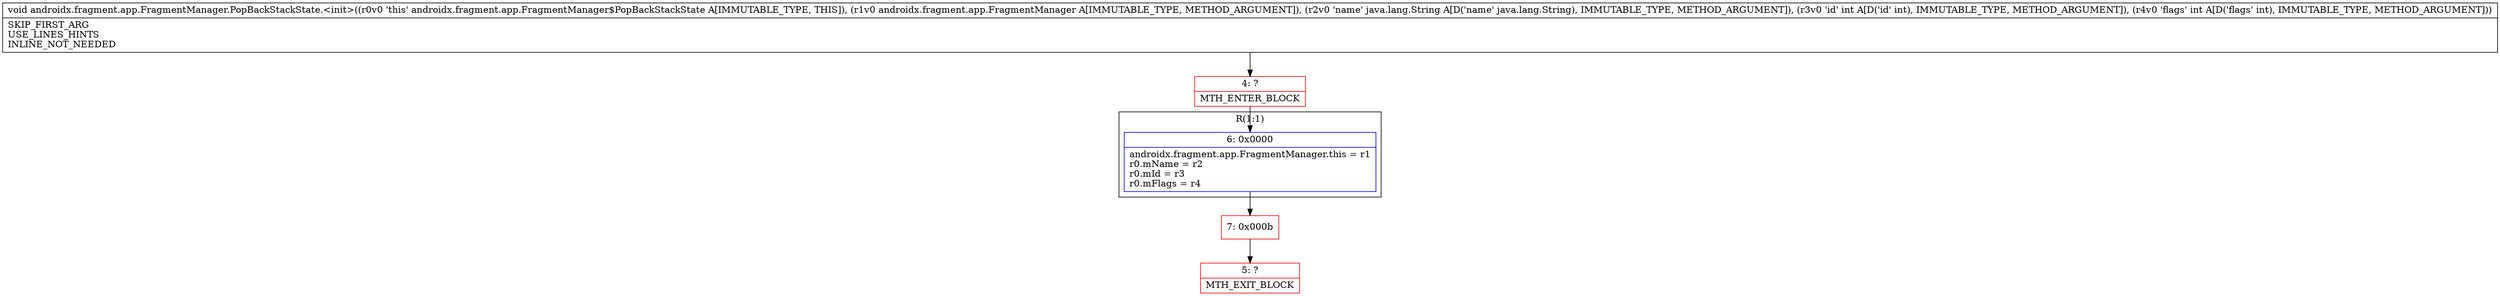 digraph "CFG forandroidx.fragment.app.FragmentManager.PopBackStackState.\<init\>(Landroidx\/fragment\/app\/FragmentManager;Ljava\/lang\/String;II)V" {
subgraph cluster_Region_1829272517 {
label = "R(1:1)";
node [shape=record,color=blue];
Node_6 [shape=record,label="{6\:\ 0x0000|androidx.fragment.app.FragmentManager.this = r1\lr0.mName = r2\lr0.mId = r3\lr0.mFlags = r4\l}"];
}
Node_4 [shape=record,color=red,label="{4\:\ ?|MTH_ENTER_BLOCK\l}"];
Node_7 [shape=record,color=red,label="{7\:\ 0x000b}"];
Node_5 [shape=record,color=red,label="{5\:\ ?|MTH_EXIT_BLOCK\l}"];
MethodNode[shape=record,label="{void androidx.fragment.app.FragmentManager.PopBackStackState.\<init\>((r0v0 'this' androidx.fragment.app.FragmentManager$PopBackStackState A[IMMUTABLE_TYPE, THIS]), (r1v0 androidx.fragment.app.FragmentManager A[IMMUTABLE_TYPE, METHOD_ARGUMENT]), (r2v0 'name' java.lang.String A[D('name' java.lang.String), IMMUTABLE_TYPE, METHOD_ARGUMENT]), (r3v0 'id' int A[D('id' int), IMMUTABLE_TYPE, METHOD_ARGUMENT]), (r4v0 'flags' int A[D('flags' int), IMMUTABLE_TYPE, METHOD_ARGUMENT]))  | SKIP_FIRST_ARG\lUSE_LINES_HINTS\lINLINE_NOT_NEEDED\l}"];
MethodNode -> Node_4;Node_6 -> Node_7;
Node_4 -> Node_6;
Node_7 -> Node_5;
}

